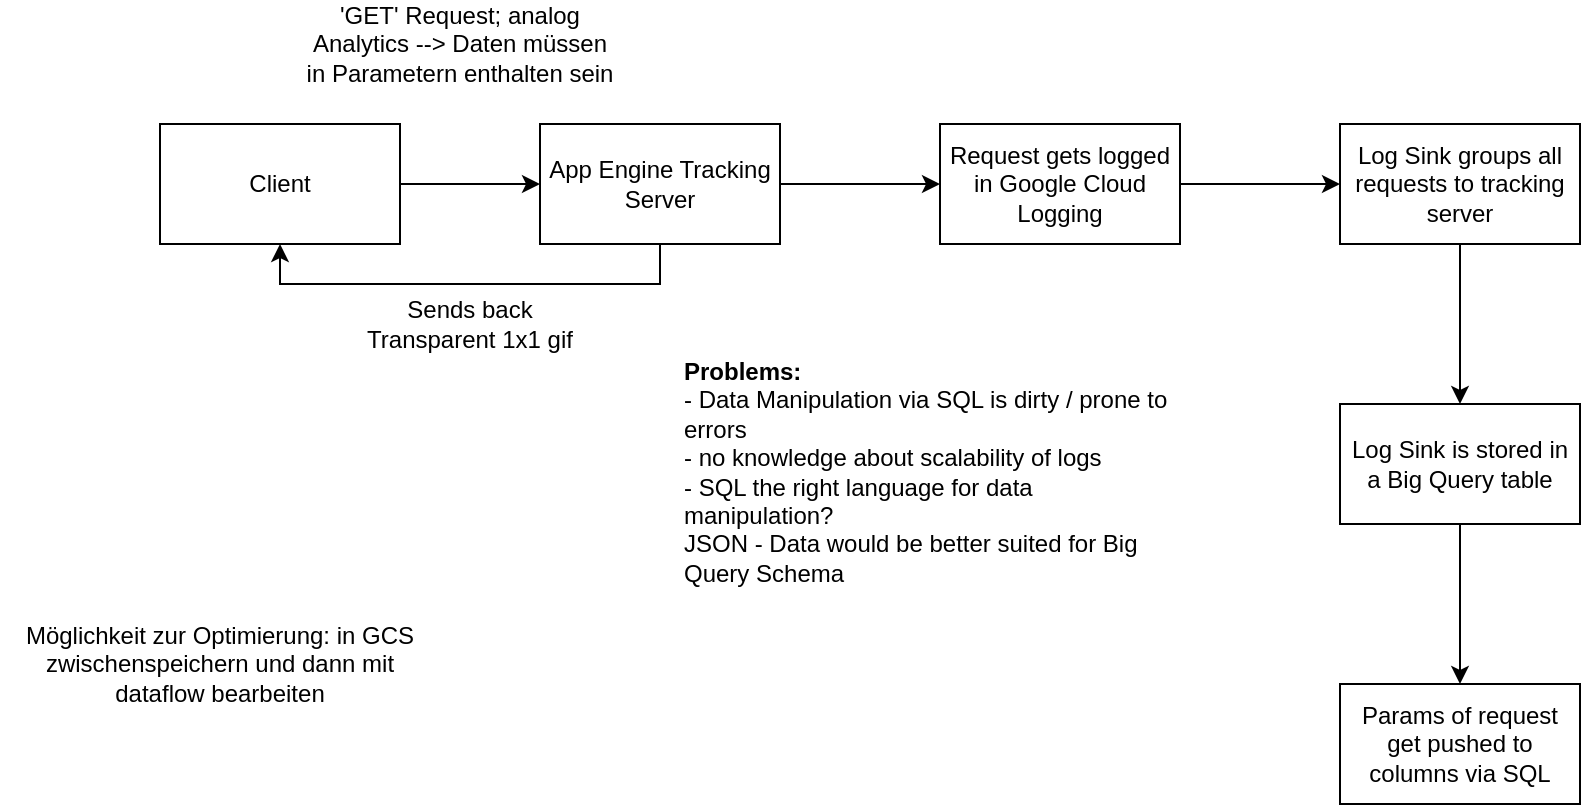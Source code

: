 <mxfile version="14.2.9" type="github">
  <diagram id="6hPn4Aj7LjHKTzrVKzyb" name="Page-1">
    <mxGraphModel dx="1865" dy="547" grid="1" gridSize="10" guides="1" tooltips="1" connect="1" arrows="1" fold="1" page="1" pageScale="1" pageWidth="827" pageHeight="1169" math="0" shadow="0">
      <root>
        <mxCell id="0" />
        <mxCell id="1" parent="0" />
        <mxCell id="63WguMnm6Ir-i0p5jmBB-3" style="edgeStyle=orthogonalEdgeStyle;rounded=0;orthogonalLoop=1;jettySize=auto;html=1;exitX=1;exitY=0.5;exitDx=0;exitDy=0;entryX=0;entryY=0.5;entryDx=0;entryDy=0;" parent="1" source="63WguMnm6Ir-i0p5jmBB-1" target="63WguMnm6Ir-i0p5jmBB-2" edge="1">
          <mxGeometry relative="1" as="geometry" />
        </mxCell>
        <mxCell id="63WguMnm6Ir-i0p5jmBB-1" value="Client" style="rounded=0;whiteSpace=wrap;html=1;" parent="1" vertex="1">
          <mxGeometry x="40" y="76" width="120" height="60" as="geometry" />
        </mxCell>
        <mxCell id="63WguMnm6Ir-i0p5jmBB-6" style="edgeStyle=orthogonalEdgeStyle;rounded=0;orthogonalLoop=1;jettySize=auto;html=1;exitX=0.5;exitY=1;exitDx=0;exitDy=0;entryX=0.5;entryY=1;entryDx=0;entryDy=0;" parent="1" source="63WguMnm6Ir-i0p5jmBB-2" target="63WguMnm6Ir-i0p5jmBB-1" edge="1">
          <mxGeometry relative="1" as="geometry" />
        </mxCell>
        <mxCell id="63WguMnm6Ir-i0p5jmBB-9" value="" style="edgeStyle=orthogonalEdgeStyle;rounded=0;orthogonalLoop=1;jettySize=auto;html=1;" parent="1" source="63WguMnm6Ir-i0p5jmBB-2" target="63WguMnm6Ir-i0p5jmBB-8" edge="1">
          <mxGeometry relative="1" as="geometry" />
        </mxCell>
        <mxCell id="63WguMnm6Ir-i0p5jmBB-2" value="App Engine Tracking Server" style="rounded=0;whiteSpace=wrap;html=1;" parent="1" vertex="1">
          <mxGeometry x="230" y="76" width="120" height="60" as="geometry" />
        </mxCell>
        <mxCell id="63WguMnm6Ir-i0p5jmBB-4" value="&#39;GET&#39; Request; analog Analytics --&amp;gt; Daten müssen in Parametern enthalten sein" style="text;html=1;strokeColor=none;fillColor=none;align=center;verticalAlign=middle;whiteSpace=wrap;rounded=0;" parent="1" vertex="1">
          <mxGeometry x="110" y="26" width="160" height="20" as="geometry" />
        </mxCell>
        <mxCell id="63WguMnm6Ir-i0p5jmBB-7" value="Sends back Transparent 1x1 gif" style="text;html=1;strokeColor=none;fillColor=none;align=center;verticalAlign=middle;whiteSpace=wrap;rounded=0;" parent="1" vertex="1">
          <mxGeometry x="140" y="166" width="110" height="20" as="geometry" />
        </mxCell>
        <mxCell id="63WguMnm6Ir-i0p5jmBB-12" value="" style="edgeStyle=orthogonalEdgeStyle;rounded=0;orthogonalLoop=1;jettySize=auto;html=1;" parent="1" source="63WguMnm6Ir-i0p5jmBB-8" target="63WguMnm6Ir-i0p5jmBB-11" edge="1">
          <mxGeometry relative="1" as="geometry" />
        </mxCell>
        <mxCell id="63WguMnm6Ir-i0p5jmBB-8" value="Request gets logged in Google Cloud Logging" style="whiteSpace=wrap;html=1;rounded=0;" parent="1" vertex="1">
          <mxGeometry x="430" y="76" width="120" height="60" as="geometry" />
        </mxCell>
        <mxCell id="63WguMnm6Ir-i0p5jmBB-14" value="" style="edgeStyle=orthogonalEdgeStyle;rounded=0;orthogonalLoop=1;jettySize=auto;html=1;" parent="1" source="63WguMnm6Ir-i0p5jmBB-11" target="63WguMnm6Ir-i0p5jmBB-13" edge="1">
          <mxGeometry relative="1" as="geometry" />
        </mxCell>
        <mxCell id="63WguMnm6Ir-i0p5jmBB-11" value="Log Sink groups all requests to tracking server" style="whiteSpace=wrap;html=1;rounded=0;" parent="1" vertex="1">
          <mxGeometry x="630" y="76" width="120" height="60" as="geometry" />
        </mxCell>
        <mxCell id="63WguMnm6Ir-i0p5jmBB-16" value="" style="edgeStyle=orthogonalEdgeStyle;rounded=0;orthogonalLoop=1;jettySize=auto;html=1;" parent="1" source="63WguMnm6Ir-i0p5jmBB-13" target="63WguMnm6Ir-i0p5jmBB-15" edge="1">
          <mxGeometry relative="1" as="geometry" />
        </mxCell>
        <mxCell id="63WguMnm6Ir-i0p5jmBB-13" value="Log Sink is stored in a Big Query table" style="whiteSpace=wrap;html=1;rounded=0;" parent="1" vertex="1">
          <mxGeometry x="630" y="216" width="120" height="60" as="geometry" />
        </mxCell>
        <mxCell id="63WguMnm6Ir-i0p5jmBB-15" value="Params of request get pushed to columns via SQL " style="whiteSpace=wrap;html=1;rounded=0;" parent="1" vertex="1">
          <mxGeometry x="630" y="356" width="120" height="60" as="geometry" />
        </mxCell>
        <mxCell id="63WguMnm6Ir-i0p5jmBB-17" value="&lt;div&gt;&lt;b&gt;Problems:&lt;/b&gt;&lt;br&gt;&lt;/div&gt;&lt;div&gt;- Data Manipulation via SQL is dirty / prone to errors&lt;/div&gt;&lt;div&gt;- no knowledge about scalability of logs&lt;/div&gt;&lt;div&gt;- SQL the right language for data manipulation?&lt;br&gt;&lt;/div&gt;&lt;div&gt;JSON - Data would be better suited for Big Query Schema&lt;br&gt;&lt;/div&gt;" style="text;html=1;strokeColor=none;fillColor=none;align=left;verticalAlign=middle;whiteSpace=wrap;rounded=0;" parent="1" vertex="1">
          <mxGeometry x="300" y="240" width="250" height="20" as="geometry" />
        </mxCell>
        <mxCell id="CatTdBDHPxQYalYGXHAe-1" value="Möglichkeit zur Optimierung: in GCS zwischenspeichern und dann mit dataflow bearbeiten" style="text;html=1;strokeColor=none;fillColor=none;align=center;verticalAlign=middle;whiteSpace=wrap;rounded=0;" vertex="1" parent="1">
          <mxGeometry x="-40" y="336" width="220" height="20" as="geometry" />
        </mxCell>
      </root>
    </mxGraphModel>
  </diagram>
</mxfile>
